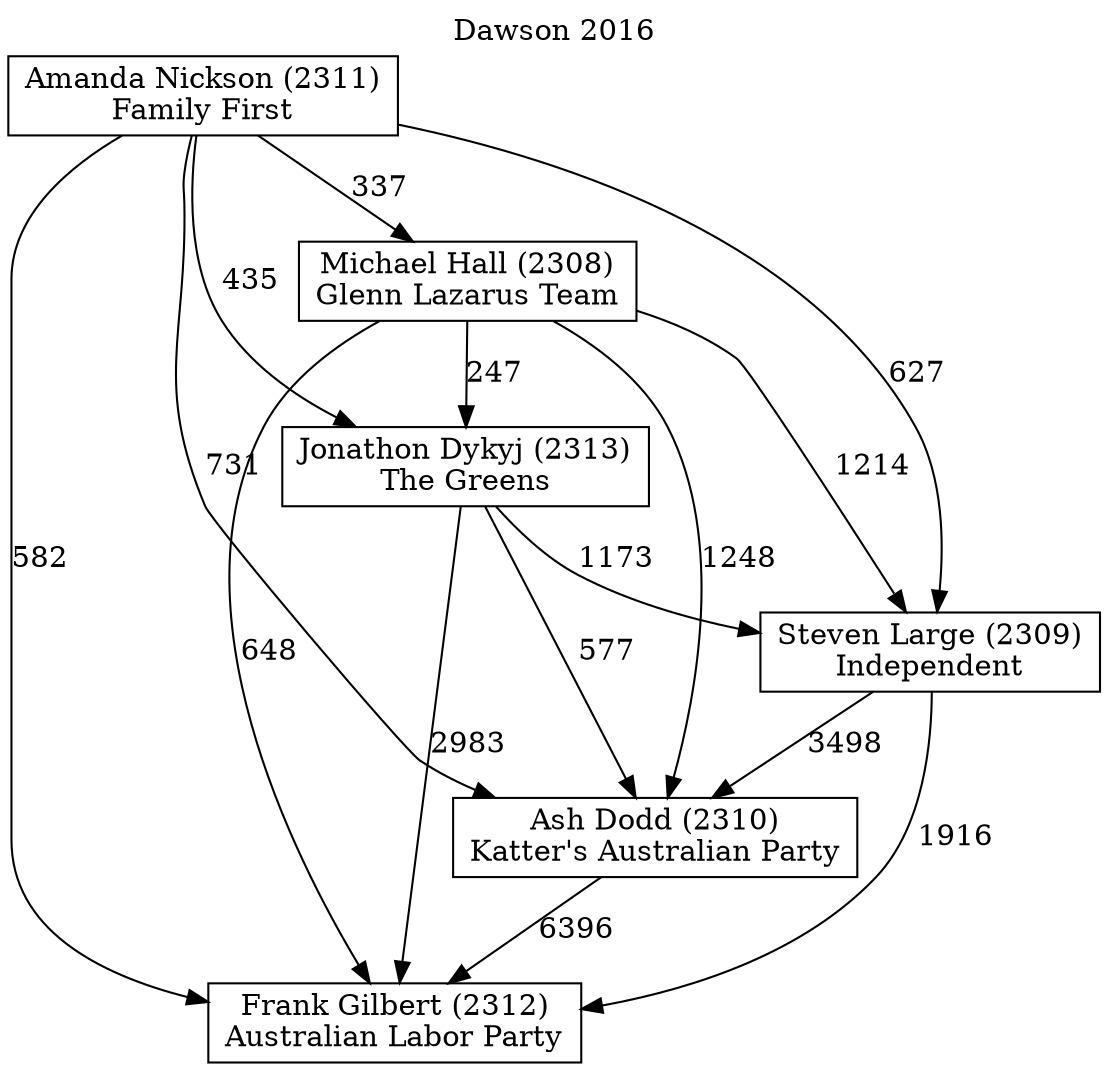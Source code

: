 // House preference flow
digraph "Frank Gilbert (2312)_Dawson_2016" {
	graph [label="Dawson 2016" labelloc=t mclimit=10]
	node [shape=box]
	"Amanda Nickson (2311)" [label="Amanda Nickson (2311)
Family First"]
	"Ash Dodd (2310)" [label="Ash Dodd (2310)
Katter's Australian Party"]
	"Frank Gilbert (2312)" [label="Frank Gilbert (2312)
Australian Labor Party"]
	"Jonathon Dykyj (2313)" [label="Jonathon Dykyj (2313)
The Greens"]
	"Michael Hall (2308)" [label="Michael Hall (2308)
Glenn Lazarus Team"]
	"Steven Large (2309)" [label="Steven Large (2309)
Independent"]
	"Amanda Nickson (2311)" -> "Ash Dodd (2310)" [label=731]
	"Amanda Nickson (2311)" -> "Frank Gilbert (2312)" [label=582]
	"Amanda Nickson (2311)" -> "Jonathon Dykyj (2313)" [label=435]
	"Amanda Nickson (2311)" -> "Michael Hall (2308)" [label=337]
	"Amanda Nickson (2311)" -> "Steven Large (2309)" [label=627]
	"Ash Dodd (2310)" -> "Frank Gilbert (2312)" [label=6396]
	"Jonathon Dykyj (2313)" -> "Ash Dodd (2310)" [label=577]
	"Jonathon Dykyj (2313)" -> "Frank Gilbert (2312)" [label=2983]
	"Jonathon Dykyj (2313)" -> "Steven Large (2309)" [label=1173]
	"Michael Hall (2308)" -> "Ash Dodd (2310)" [label=1248]
	"Michael Hall (2308)" -> "Frank Gilbert (2312)" [label=648]
	"Michael Hall (2308)" -> "Jonathon Dykyj (2313)" [label=247]
	"Michael Hall (2308)" -> "Steven Large (2309)" [label=1214]
	"Steven Large (2309)" -> "Ash Dodd (2310)" [label=3498]
	"Steven Large (2309)" -> "Frank Gilbert (2312)" [label=1916]
}
